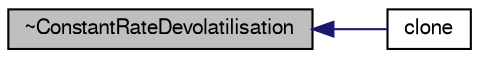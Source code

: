 digraph "~ConstantRateDevolatilisation"
{
  bgcolor="transparent";
  edge [fontname="FreeSans",fontsize="10",labelfontname="FreeSans",labelfontsize="10"];
  node [fontname="FreeSans",fontsize="10",shape=record];
  rankdir="LR";
  Node9 [label="~ConstantRateDevolatilisation",height=0.2,width=0.4,color="black", fillcolor="grey75", style="filled", fontcolor="black"];
  Node9 -> Node10 [dir="back",color="midnightblue",fontsize="10",style="solid",fontname="FreeSans"];
  Node10 [label="clone",height=0.2,width=0.4,color="black",URL="$a24326.html#a5444726b464e459eb61adecc68a8b367",tooltip="Construct and return a clone. "];
}
